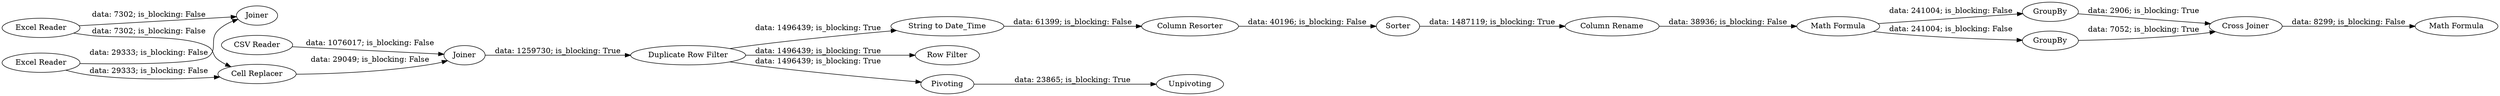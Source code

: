 digraph {
	"1860474239786910828_22" [label=GroupBy]
	"1860474239786910828_2" [label="Excel Reader"]
	"1860474239786910828_16" [label="Column Resorter"]
	"1860474239786910828_7" [label="Duplicate Row Filter"]
	"1860474239786910828_15" [label="String to Date_Time"]
	"1860474239786910828_8" [label="Row Filter"]
	"1860474239786910828_4" [label="Cell Replacer"]
	"1860474239786910828_13" [label=Pivoting]
	"1860474239786910828_24" [label="Math Formula"]
	"1860474239786910828_23" [label="Cross Joiner"]
	"1860474239786910828_18" [label="Column Rename"]
	"1860474239786910828_1" [label="CSV Reader"]
	"1860474239786910828_3" [label="Excel Reader"]
	"1860474239786910828_5" [label=Joiner]
	"1860474239786910828_6" [label=Joiner]
	"1860474239786910828_17" [label=Sorter]
	"1860474239786910828_14" [label=Unpivoting]
	"1860474239786910828_21" [label=GroupBy]
	"1860474239786910828_20" [label="Math Formula"]
	"1860474239786910828_7" -> "1860474239786910828_15" [label="data: 1496439; is_blocking: True"]
	"1860474239786910828_17" -> "1860474239786910828_18" [label="data: 1487119; is_blocking: True"]
	"1860474239786910828_20" -> "1860474239786910828_22" [label="data: 241004; is_blocking: False"]
	"1860474239786910828_4" -> "1860474239786910828_6" [label="data: 29049; is_blocking: False"]
	"1860474239786910828_16" -> "1860474239786910828_17" [label="data: 40196; is_blocking: False"]
	"1860474239786910828_2" -> "1860474239786910828_4" [label="data: 7302; is_blocking: False"]
	"1860474239786910828_6" -> "1860474239786910828_7" [label="data: 1259730; is_blocking: True"]
	"1860474239786910828_1" -> "1860474239786910828_6" [label="data: 1076017; is_blocking: False"]
	"1860474239786910828_21" -> "1860474239786910828_23" [label="data: 7052; is_blocking: True"]
	"1860474239786910828_3" -> "1860474239786910828_5" [label="data: 29333; is_blocking: False"]
	"1860474239786910828_20" -> "1860474239786910828_21" [label="data: 241004; is_blocking: False"]
	"1860474239786910828_15" -> "1860474239786910828_16" [label="data: 61399; is_blocking: False"]
	"1860474239786910828_2" -> "1860474239786910828_5" [label="data: 7302; is_blocking: False"]
	"1860474239786910828_18" -> "1860474239786910828_20" [label="data: 38936; is_blocking: False"]
	"1860474239786910828_22" -> "1860474239786910828_23" [label="data: 2906; is_blocking: True"]
	"1860474239786910828_13" -> "1860474239786910828_14" [label="data: 23865; is_blocking: True"]
	"1860474239786910828_23" -> "1860474239786910828_24" [label="data: 8299; is_blocking: False"]
	"1860474239786910828_7" -> "1860474239786910828_8" [label="data: 1496439; is_blocking: True"]
	"1860474239786910828_3" -> "1860474239786910828_4" [label="data: 29333; is_blocking: False"]
	"1860474239786910828_7" -> "1860474239786910828_13" [label="data: 1496439; is_blocking: True"]
	rankdir=LR
}
